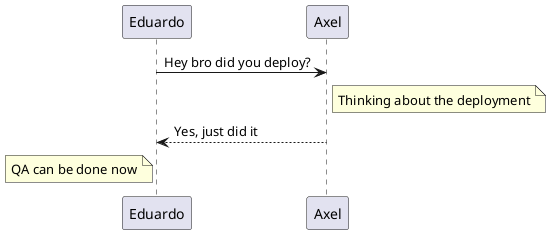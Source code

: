 @startuml

/' 
We can use notes to add more information
to the participants in the diagram.
Notes can be positioned to the left or right of a participant.
Also over a message.
like this one: 
note over Eduardo : This is a note over Eduardo
note over Eduardo, Axel: This is a note over Eduardo and Axel
'/

' Define participants
participant Eduardo
participant Axel

Eduardo -> Axel: Hey bro did you deploy?
' Note to Axel positioned to the right
note right of Axel: Thinking about the deployment

Axel --> Eduardo: Yes, just did it
note left of Eduardo: QA can be done now
'note over Eduardo : This is a note over Eduardo'
'note over Eduardo, Axel: This is a note over Eduardo and Axel

@enduml
